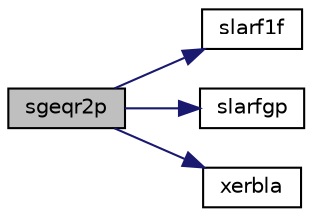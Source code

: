 digraph "sgeqr2p"
{
 // LATEX_PDF_SIZE
  edge [fontname="Helvetica",fontsize="10",labelfontname="Helvetica",labelfontsize="10"];
  node [fontname="Helvetica",fontsize="10",shape=record];
  rankdir="LR";
  Node1 [label="sgeqr2p",height=0.2,width=0.4,color="black", fillcolor="grey75", style="filled", fontcolor="black",tooltip="SGEQR2P computes the QR factorization of a general rectangular matrix with non-negative diagonal elem..."];
  Node1 -> Node2 [color="midnightblue",fontsize="10",style="solid",fontname="Helvetica"];
  Node2 [label="slarf1f",height=0.2,width=0.4,color="black", fillcolor="white", style="filled",URL="$slarf1f_8f.html#aefd3efd961011e8288e1a09bb2e04b99",tooltip="SLARF1F applies an elementary reflector to a general rectangular"];
  Node1 -> Node3 [color="midnightblue",fontsize="10",style="solid",fontname="Helvetica"];
  Node3 [label="slarfgp",height=0.2,width=0.4,color="black", fillcolor="white", style="filled",URL="$slarfgp_8f.html#a351df0aa98f1b5eadb275685a8480ac9",tooltip="SLARFGP generates an elementary reflector (Householder matrix) with non-negative beta."];
  Node1 -> Node4 [color="midnightblue",fontsize="10",style="solid",fontname="Helvetica"];
  Node4 [label="xerbla",height=0.2,width=0.4,color="black", fillcolor="white", style="filled",URL="$xerbla_8f.html#a377ee61015baf8dea7770b3a404b1c07",tooltip="XERBLA"];
}
